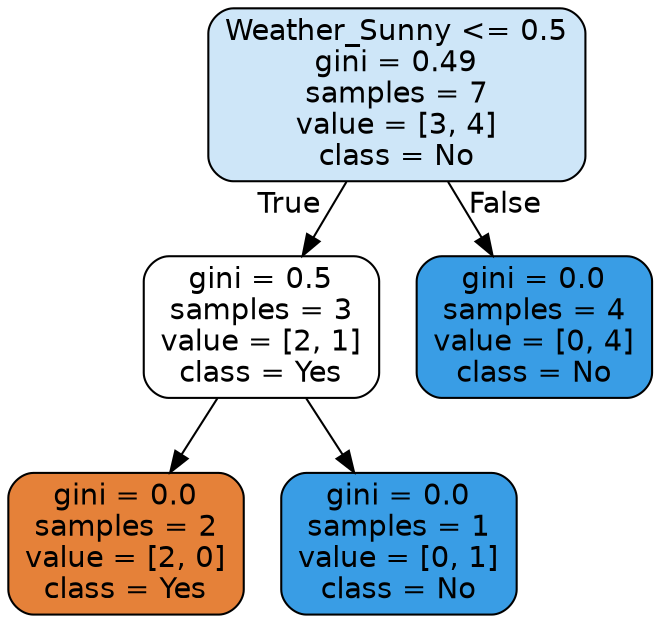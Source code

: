 digraph Tree {
node [shape=box, style="filled, rounded", color="black", fontname="helvetica"] ;
edge [fontname="helvetica"] ;
0 [label="Weather_Sunny <= 0.5\ngini = 0.49\nsamples = 7\nvalue = [3, 4]\nclass = No", fillcolor="#cee6f8"] ;
1 [label="gini = 0.5\nsamples = 3\nvalue = [2, 1]\nclass = Yes", fillcolor="#ffffff"] ;
0 -> 1 [labeldistance=2.5, labelangle=45, headlabel="True"] ;
2 [label="gini = 0.0\nsamples = 2\nvalue = [2, 0]\nclass = Yes", fillcolor="#e58139"] ;
1 -> 2 ;
3 [label="gini = 0.0\nsamples = 1\nvalue = [0, 1]\nclass = No", fillcolor="#399de5"] ;
1 -> 3 ;
4 [label="gini = 0.0\nsamples = 4\nvalue = [0, 4]\nclass = No", fillcolor="#399de5"] ;
0 -> 4 [labeldistance=2.5, labelangle=-45, headlabel="False"] ;
}